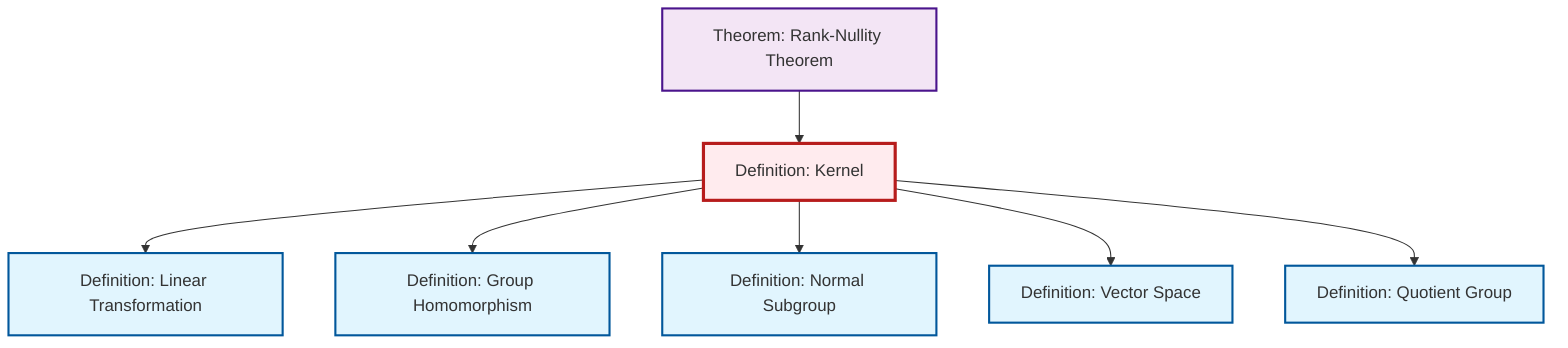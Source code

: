 graph TD
    classDef definition fill:#e1f5fe,stroke:#01579b,stroke-width:2px
    classDef theorem fill:#f3e5f5,stroke:#4a148c,stroke-width:2px
    classDef axiom fill:#fff3e0,stroke:#e65100,stroke-width:2px
    classDef example fill:#e8f5e9,stroke:#1b5e20,stroke-width:2px
    classDef current fill:#ffebee,stroke:#b71c1c,stroke-width:3px
    def-linear-transformation["Definition: Linear Transformation"]:::definition
    def-quotient-group["Definition: Quotient Group"]:::definition
    def-vector-space["Definition: Vector Space"]:::definition
    thm-rank-nullity["Theorem: Rank-Nullity Theorem"]:::theorem
    def-normal-subgroup["Definition: Normal Subgroup"]:::definition
    def-homomorphism["Definition: Group Homomorphism"]:::definition
    def-kernel["Definition: Kernel"]:::definition
    def-kernel --> def-linear-transformation
    def-kernel --> def-homomorphism
    def-kernel --> def-normal-subgroup
    def-kernel --> def-vector-space
    def-kernel --> def-quotient-group
    thm-rank-nullity --> def-kernel
    class def-kernel current